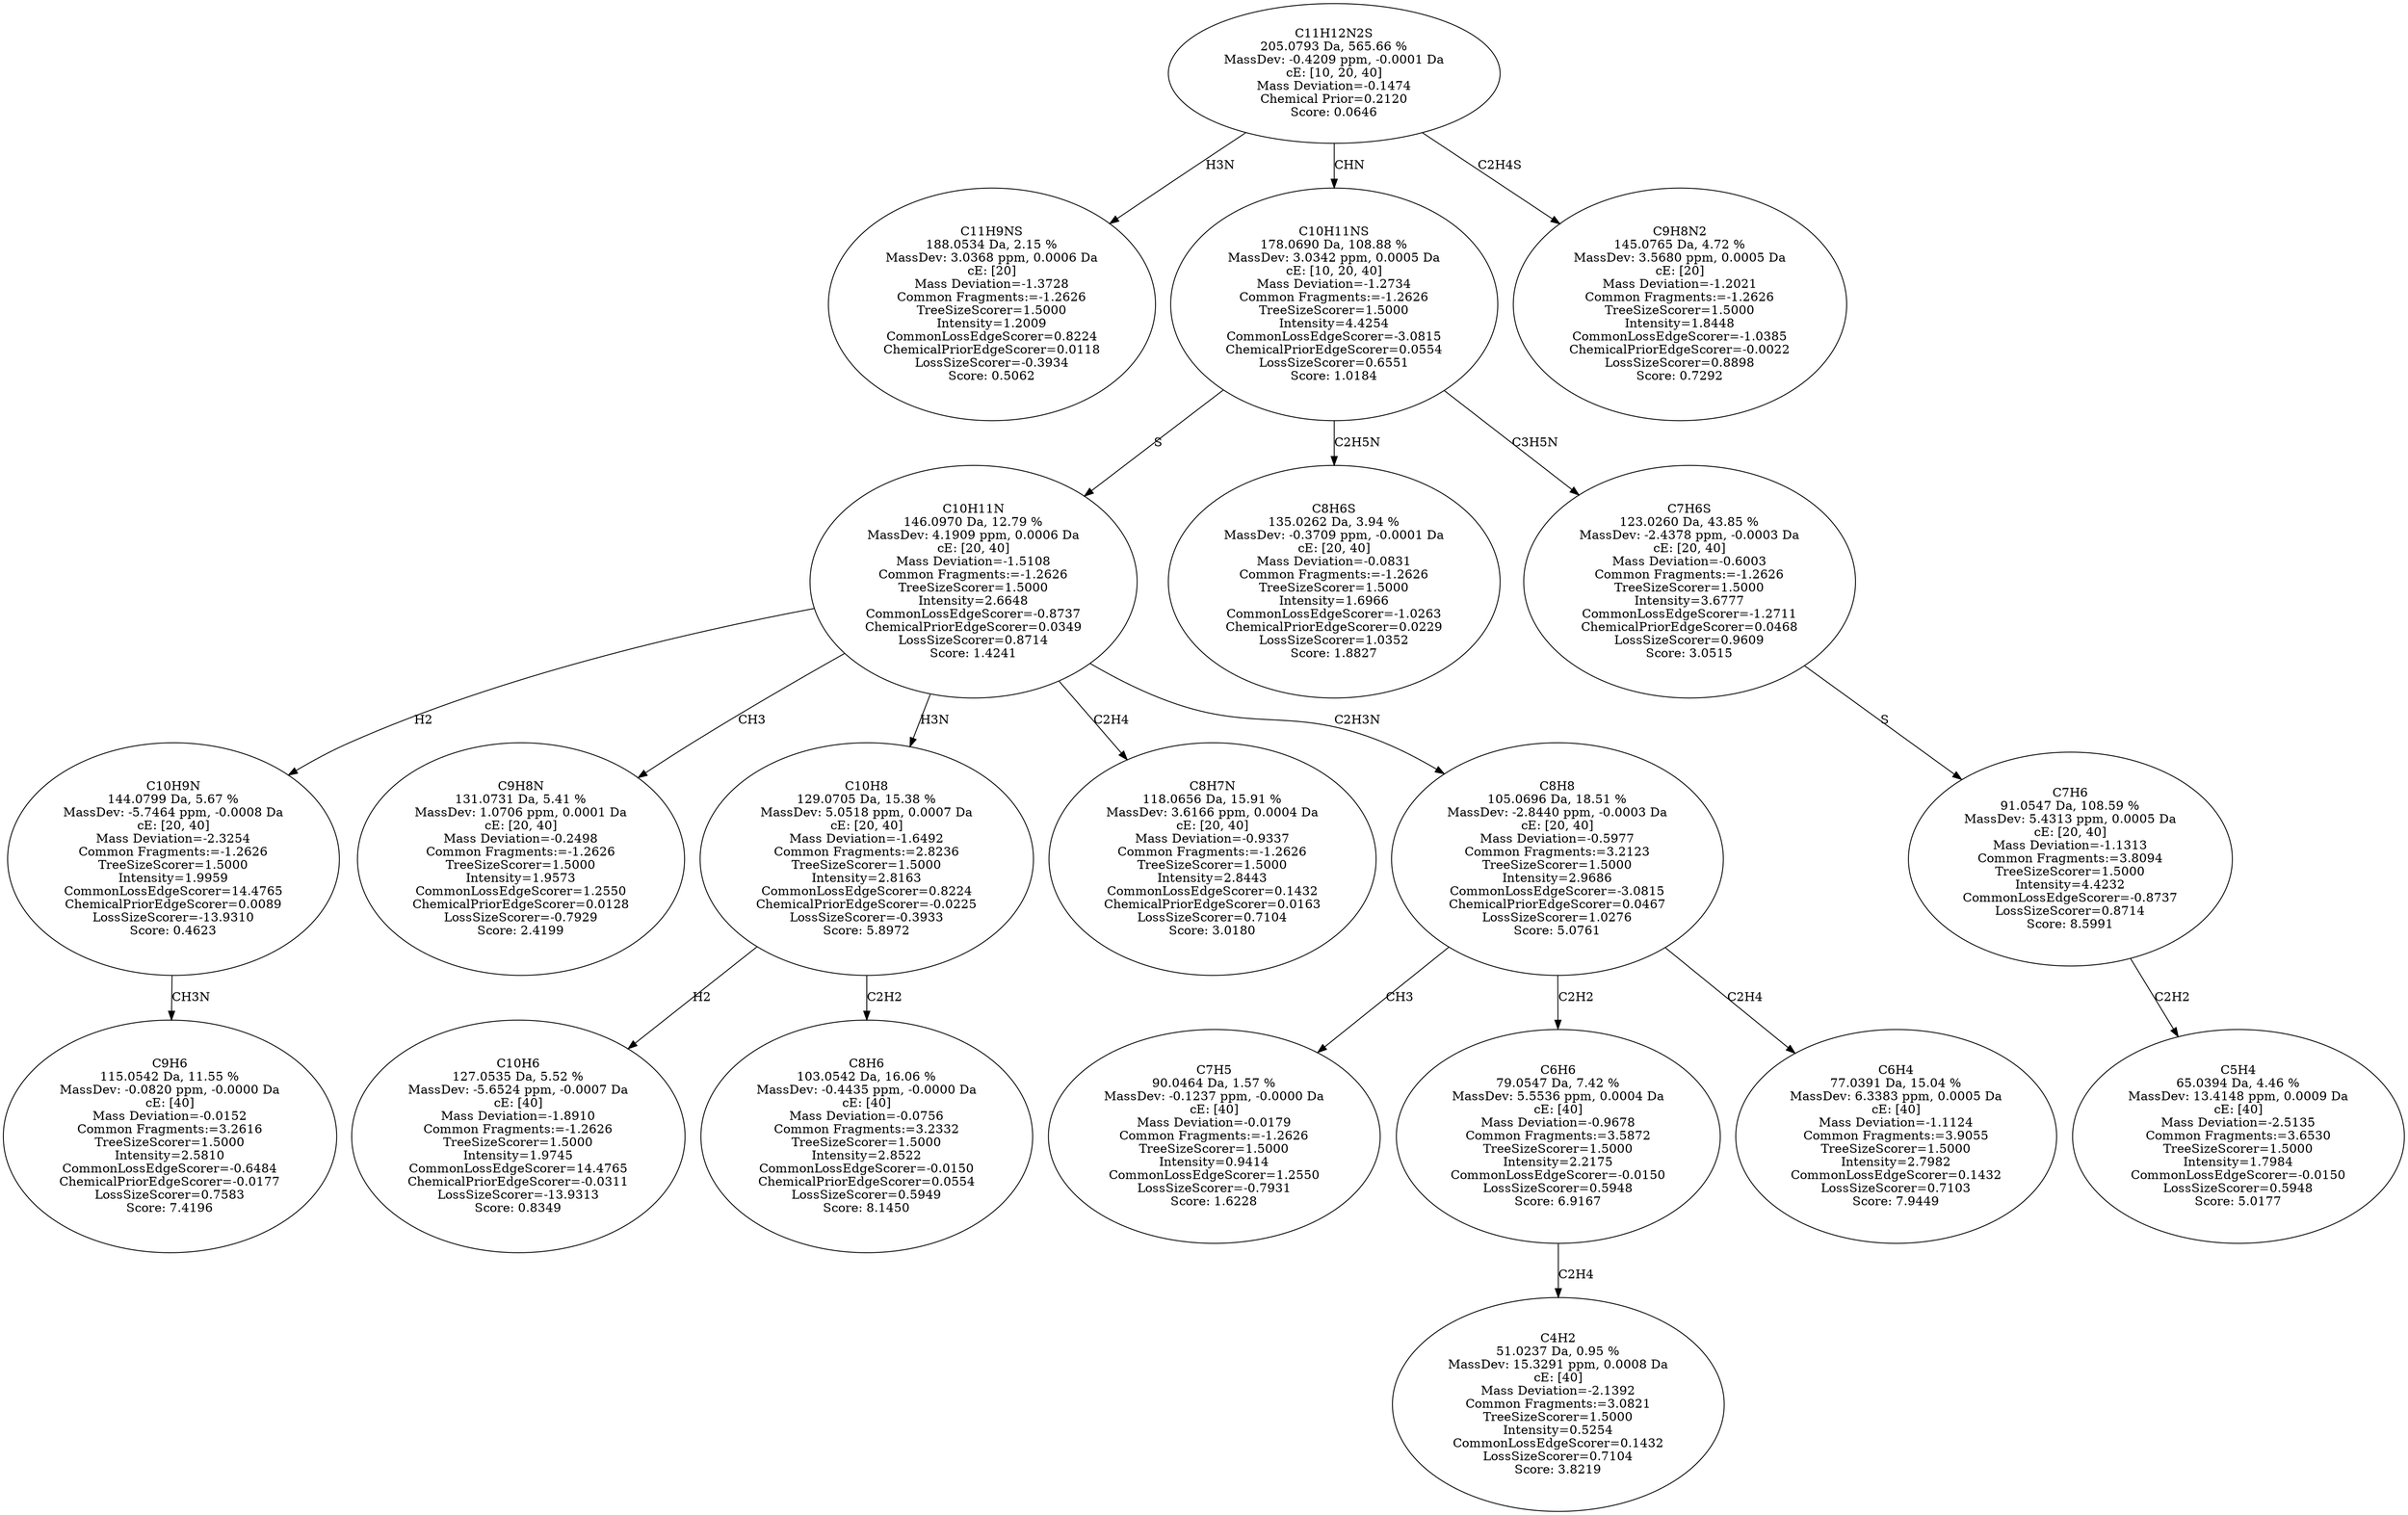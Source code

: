 strict digraph {
v1 [label="C11H9NS\n188.0534 Da, 2.15 %\nMassDev: 3.0368 ppm, 0.0006 Da\ncE: [20]\nMass Deviation=-1.3728\nCommon Fragments:=-1.2626\nTreeSizeScorer=1.5000\nIntensity=1.2009\nCommonLossEdgeScorer=0.8224\nChemicalPriorEdgeScorer=0.0118\nLossSizeScorer=-0.3934\nScore: 0.5062"];
v2 [label="C9H6\n115.0542 Da, 11.55 %\nMassDev: -0.0820 ppm, -0.0000 Da\ncE: [40]\nMass Deviation=-0.0152\nCommon Fragments:=3.2616\nTreeSizeScorer=1.5000\nIntensity=2.5810\nCommonLossEdgeScorer=-0.6484\nChemicalPriorEdgeScorer=-0.0177\nLossSizeScorer=0.7583\nScore: 7.4196"];
v3 [label="C10H9N\n144.0799 Da, 5.67 %\nMassDev: -5.7464 ppm, -0.0008 Da\ncE: [20, 40]\nMass Deviation=-2.3254\nCommon Fragments:=-1.2626\nTreeSizeScorer=1.5000\nIntensity=1.9959\nCommonLossEdgeScorer=14.4765\nChemicalPriorEdgeScorer=0.0089\nLossSizeScorer=-13.9310\nScore: 0.4623"];
v4 [label="C9H8N\n131.0731 Da, 5.41 %\nMassDev: 1.0706 ppm, 0.0001 Da\ncE: [20, 40]\nMass Deviation=-0.2498\nCommon Fragments:=-1.2626\nTreeSizeScorer=1.5000\nIntensity=1.9573\nCommonLossEdgeScorer=1.2550\nChemicalPriorEdgeScorer=0.0128\nLossSizeScorer=-0.7929\nScore: 2.4199"];
v5 [label="C10H6\n127.0535 Da, 5.52 %\nMassDev: -5.6524 ppm, -0.0007 Da\ncE: [40]\nMass Deviation=-1.8910\nCommon Fragments:=-1.2626\nTreeSizeScorer=1.5000\nIntensity=1.9745\nCommonLossEdgeScorer=14.4765\nChemicalPriorEdgeScorer=-0.0311\nLossSizeScorer=-13.9313\nScore: 0.8349"];
v6 [label="C8H6\n103.0542 Da, 16.06 %\nMassDev: -0.4435 ppm, -0.0000 Da\ncE: [40]\nMass Deviation=-0.0756\nCommon Fragments:=3.2332\nTreeSizeScorer=1.5000\nIntensity=2.8522\nCommonLossEdgeScorer=-0.0150\nChemicalPriorEdgeScorer=0.0554\nLossSizeScorer=0.5949\nScore: 8.1450"];
v7 [label="C10H8\n129.0705 Da, 15.38 %\nMassDev: 5.0518 ppm, 0.0007 Da\ncE: [20, 40]\nMass Deviation=-1.6492\nCommon Fragments:=2.8236\nTreeSizeScorer=1.5000\nIntensity=2.8163\nCommonLossEdgeScorer=0.8224\nChemicalPriorEdgeScorer=-0.0225\nLossSizeScorer=-0.3933\nScore: 5.8972"];
v8 [label="C8H7N\n118.0656 Da, 15.91 %\nMassDev: 3.6166 ppm, 0.0004 Da\ncE: [20, 40]\nMass Deviation=-0.9337\nCommon Fragments:=-1.2626\nTreeSizeScorer=1.5000\nIntensity=2.8443\nCommonLossEdgeScorer=0.1432\nChemicalPriorEdgeScorer=0.0163\nLossSizeScorer=0.7104\nScore: 3.0180"];
v9 [label="C7H5\n90.0464 Da, 1.57 %\nMassDev: -0.1237 ppm, -0.0000 Da\ncE: [40]\nMass Deviation=-0.0179\nCommon Fragments:=-1.2626\nTreeSizeScorer=1.5000\nIntensity=0.9414\nCommonLossEdgeScorer=1.2550\nLossSizeScorer=-0.7931\nScore: 1.6228"];
v10 [label="C4H2\n51.0237 Da, 0.95 %\nMassDev: 15.3291 ppm, 0.0008 Da\ncE: [40]\nMass Deviation=-2.1392\nCommon Fragments:=3.0821\nTreeSizeScorer=1.5000\nIntensity=0.5254\nCommonLossEdgeScorer=0.1432\nLossSizeScorer=0.7104\nScore: 3.8219"];
v11 [label="C6H6\n79.0547 Da, 7.42 %\nMassDev: 5.5536 ppm, 0.0004 Da\ncE: [40]\nMass Deviation=-0.9678\nCommon Fragments:=3.5872\nTreeSizeScorer=1.5000\nIntensity=2.2175\nCommonLossEdgeScorer=-0.0150\nLossSizeScorer=0.5948\nScore: 6.9167"];
v12 [label="C6H4\n77.0391 Da, 15.04 %\nMassDev: 6.3383 ppm, 0.0005 Da\ncE: [40]\nMass Deviation=-1.1124\nCommon Fragments:=3.9055\nTreeSizeScorer=1.5000\nIntensity=2.7982\nCommonLossEdgeScorer=0.1432\nLossSizeScorer=0.7103\nScore: 7.9449"];
v13 [label="C8H8\n105.0696 Da, 18.51 %\nMassDev: -2.8440 ppm, -0.0003 Da\ncE: [20, 40]\nMass Deviation=-0.5977\nCommon Fragments:=3.2123\nTreeSizeScorer=1.5000\nIntensity=2.9686\nCommonLossEdgeScorer=-3.0815\nChemicalPriorEdgeScorer=0.0467\nLossSizeScorer=1.0276\nScore: 5.0761"];
v14 [label="C10H11N\n146.0970 Da, 12.79 %\nMassDev: 4.1909 ppm, 0.0006 Da\ncE: [20, 40]\nMass Deviation=-1.5108\nCommon Fragments:=-1.2626\nTreeSizeScorer=1.5000\nIntensity=2.6648\nCommonLossEdgeScorer=-0.8737\nChemicalPriorEdgeScorer=0.0349\nLossSizeScorer=0.8714\nScore: 1.4241"];
v15 [label="C8H6S\n135.0262 Da, 3.94 %\nMassDev: -0.3709 ppm, -0.0001 Da\ncE: [20, 40]\nMass Deviation=-0.0831\nCommon Fragments:=-1.2626\nTreeSizeScorer=1.5000\nIntensity=1.6966\nCommonLossEdgeScorer=-1.0263\nChemicalPriorEdgeScorer=0.0229\nLossSizeScorer=1.0352\nScore: 1.8827"];
v16 [label="C5H4\n65.0394 Da, 4.46 %\nMassDev: 13.4148 ppm, 0.0009 Da\ncE: [40]\nMass Deviation=-2.5135\nCommon Fragments:=3.6530\nTreeSizeScorer=1.5000\nIntensity=1.7984\nCommonLossEdgeScorer=-0.0150\nLossSizeScorer=0.5948\nScore: 5.0177"];
v17 [label="C7H6\n91.0547 Da, 108.59 %\nMassDev: 5.4313 ppm, 0.0005 Da\ncE: [20, 40]\nMass Deviation=-1.1313\nCommon Fragments:=3.8094\nTreeSizeScorer=1.5000\nIntensity=4.4232\nCommonLossEdgeScorer=-0.8737\nLossSizeScorer=0.8714\nScore: 8.5991"];
v18 [label="C7H6S\n123.0260 Da, 43.85 %\nMassDev: -2.4378 ppm, -0.0003 Da\ncE: [20, 40]\nMass Deviation=-0.6003\nCommon Fragments:=-1.2626\nTreeSizeScorer=1.5000\nIntensity=3.6777\nCommonLossEdgeScorer=-1.2711\nChemicalPriorEdgeScorer=0.0468\nLossSizeScorer=0.9609\nScore: 3.0515"];
v19 [label="C10H11NS\n178.0690 Da, 108.88 %\nMassDev: 3.0342 ppm, 0.0005 Da\ncE: [10, 20, 40]\nMass Deviation=-1.2734\nCommon Fragments:=-1.2626\nTreeSizeScorer=1.5000\nIntensity=4.4254\nCommonLossEdgeScorer=-3.0815\nChemicalPriorEdgeScorer=0.0554\nLossSizeScorer=0.6551\nScore: 1.0184"];
v20 [label="C9H8N2\n145.0765 Da, 4.72 %\nMassDev: 3.5680 ppm, 0.0005 Da\ncE: [20]\nMass Deviation=-1.2021\nCommon Fragments:=-1.2626\nTreeSizeScorer=1.5000\nIntensity=1.8448\nCommonLossEdgeScorer=-1.0385\nChemicalPriorEdgeScorer=-0.0022\nLossSizeScorer=0.8898\nScore: 0.7292"];
v21 [label="C11H12N2S\n205.0793 Da, 565.66 %\nMassDev: -0.4209 ppm, -0.0001 Da\ncE: [10, 20, 40]\nMass Deviation=-0.1474\nChemical Prior=0.2120\nScore: 0.0646"];
v21 -> v1 [label="H3N"];
v3 -> v2 [label="CH3N"];
v14 -> v3 [label="H2"];
v14 -> v4 [label="CH3"];
v7 -> v5 [label="H2"];
v7 -> v6 [label="C2H2"];
v14 -> v7 [label="H3N"];
v14 -> v8 [label="C2H4"];
v13 -> v9 [label="CH3"];
v11 -> v10 [label="C2H4"];
v13 -> v11 [label="C2H2"];
v13 -> v12 [label="C2H4"];
v14 -> v13 [label="C2H3N"];
v19 -> v14 [label="S"];
v19 -> v15 [label="C2H5N"];
v17 -> v16 [label="C2H2"];
v18 -> v17 [label="S"];
v19 -> v18 [label="C3H5N"];
v21 -> v19 [label="CHN"];
v21 -> v20 [label="C2H4S"];
}